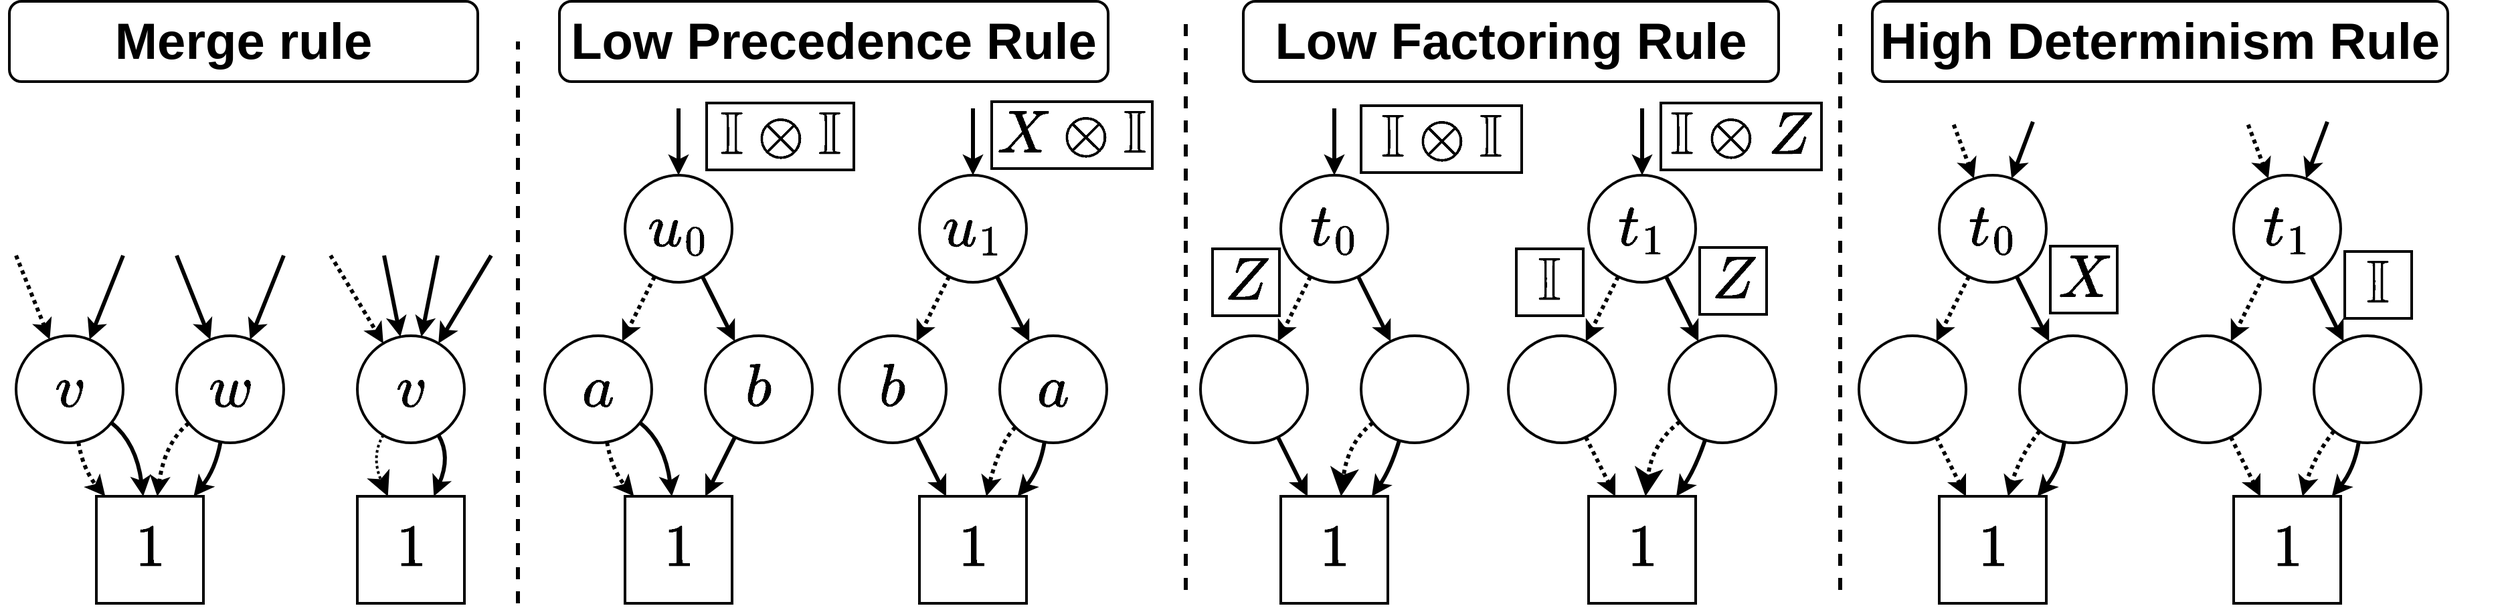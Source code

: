 <mxfile version="13.9.9" type="device"><diagram id="Waj3_uvZZ47DN5ZfRM8A" name="Page-1"><mxGraphModel dx="2258" dy="2475" grid="1" gridSize="10" guides="1" tooltips="1" connect="1" arrows="1" fold="1" page="1" pageScale="1" pageWidth="850" pageHeight="1100" math="1" shadow="0"><root><mxCell id="0"/><mxCell id="1" parent="0"/><mxCell id="x7DIn2-3k0zHtgWh8aDY-43" value="" style="endArrow=none;dashed=1;html=1;fontSize=24;strokeWidth=3;" parent="1" edge="1"><mxGeometry width="50" height="50" relative="1" as="geometry"><mxPoint x="468" y="440" as="sourcePoint"/><mxPoint x="468" y="20" as="targetPoint"/></mxGeometry></mxCell><mxCell id="x7DIn2-3k0zHtgWh8aDY-65" style="edgeStyle=none;rounded=0;orthogonalLoop=1;jettySize=auto;html=1;fontSize=24;strokeWidth=3;" parent="1" target="x7DIn2-3k0zHtgWh8aDY-73" edge="1"><mxGeometry relative="1" as="geometry"><mxPoint x="213" y="180" as="sourcePoint"/></mxGeometry></mxCell><mxCell id="x7DIn2-3k0zHtgWh8aDY-66" style="edgeStyle=none;rounded=0;orthogonalLoop=1;jettySize=auto;html=1;fontSize=24;strokeWidth=3;dashed=1;dashPattern=1 1;" parent="1" target="x7DIn2-3k0zHtgWh8aDY-71" edge="1"><mxGeometry relative="1" as="geometry"><mxPoint x="93" y="180" as="sourcePoint"/></mxGeometry></mxCell><mxCell id="x7DIn2-3k0zHtgWh8aDY-69" style="edgeStyle=none;orthogonalLoop=1;jettySize=auto;html=1;fontSize=24;strokeWidth=3;dashed=1;dashPattern=1 1;curved=1;" parent="1" source="x7DIn2-3k0zHtgWh8aDY-71" target="x7DIn2-3k0zHtgWh8aDY-74" edge="1"><mxGeometry relative="1" as="geometry"><Array as="points"><mxPoint x="143" y="340"/></Array></mxGeometry></mxCell><mxCell id="x7DIn2-3k0zHtgWh8aDY-70" style="edgeStyle=none;curved=1;orthogonalLoop=1;jettySize=auto;html=1;fontSize=12;strokeWidth=3;" parent="1" source="x7DIn2-3k0zHtgWh8aDY-71" target="x7DIn2-3k0zHtgWh8aDY-74" edge="1"><mxGeometry relative="1" as="geometry"><Array as="points"><mxPoint x="183" y="320"/></Array></mxGeometry></mxCell><mxCell id="yZ7ddbqcvKqyZKV3Qmj7-2" style="edgeStyle=none;curved=1;orthogonalLoop=1;jettySize=auto;html=1;startArrow=classic;startFill=1;endArrow=none;endFill=0;endSize=12;strokeWidth=3;fontSize=27;" parent="1" source="x7DIn2-3k0zHtgWh8aDY-71" edge="1"><mxGeometry relative="1" as="geometry"><mxPoint x="173" y="180" as="targetPoint"/></mxGeometry></mxCell><mxCell id="x7DIn2-3k0zHtgWh8aDY-71" value="$$v$$" style="ellipse;whiteSpace=wrap;html=1;aspect=fixed;strokeWidth=2;fontSize=38;" parent="1" vertex="1"><mxGeometry x="93" y="240" width="80" height="80" as="geometry"/></mxCell><mxCell id="x7DIn2-3k0zHtgWh8aDY-72" style="edgeStyle=none;orthogonalLoop=1;jettySize=auto;html=1;fontSize=24;strokeWidth=3;curved=1;" parent="1" source="x7DIn2-3k0zHtgWh8aDY-73" target="x7DIn2-3k0zHtgWh8aDY-74" edge="1"><mxGeometry relative="1" as="geometry"><Array as="points"><mxPoint x="242" y="340"/></Array></mxGeometry></mxCell><mxCell id="x7DIn2-3k0zHtgWh8aDY-89" style="edgeStyle=none;curved=1;orthogonalLoop=1;jettySize=auto;html=1;fontSize=24;startArrow=none;startFill=0;endArrow=classic;endFill=1;strokeWidth=3;dashed=1;dashPattern=1 1;" parent="1" source="x7DIn2-3k0zHtgWh8aDY-73" target="x7DIn2-3k0zHtgWh8aDY-74" edge="1"><mxGeometry relative="1" as="geometry"><Array as="points"><mxPoint x="204" y="320"/></Array></mxGeometry></mxCell><mxCell id="yZ7ddbqcvKqyZKV3Qmj7-3" style="edgeStyle=none;curved=1;orthogonalLoop=1;jettySize=auto;html=1;startArrow=classic;startFill=1;endArrow=none;endFill=0;endSize=12;strokeWidth=3;fontSize=27;" parent="1" source="x7DIn2-3k0zHtgWh8aDY-73" edge="1"><mxGeometry relative="1" as="geometry"><mxPoint x="293" y="180" as="targetPoint"/></mxGeometry></mxCell><mxCell id="x7DIn2-3k0zHtgWh8aDY-73" value="$$w$$" style="ellipse;whiteSpace=wrap;html=1;aspect=fixed;strokeWidth=2;fontSize=38;" parent="1" vertex="1"><mxGeometry x="213" y="240" width="80" height="80" as="geometry"/></mxCell><mxCell id="x7DIn2-3k0zHtgWh8aDY-74" value="$$1$$" style="rounded=0;whiteSpace=wrap;html=1;strokeWidth=2;fontSize=38;" parent="1" vertex="1"><mxGeometry x="153" y="360" width="80" height="80" as="geometry"/></mxCell><mxCell id="x7DIn2-3k0zHtgWh8aDY-75" style="edgeStyle=none;orthogonalLoop=1;jettySize=auto;html=1;fontSize=24;strokeWidth=3;curved=1;" parent="1" target="x7DIn2-3k0zHtgWh8aDY-80" edge="1"><mxGeometry relative="1" as="geometry"><mxPoint x="430.111" y="244.223" as="targetPoint"/><Array as="points"/><mxPoint x="368" y="180" as="sourcePoint"/></mxGeometry></mxCell><mxCell id="x7DIn2-3k0zHtgWh8aDY-76" style="edgeStyle=none;orthogonalLoop=1;jettySize=auto;html=1;fontSize=24;strokeWidth=3;dashed=1;dashPattern=1 1;curved=1;" parent="1" target="x7DIn2-3k0zHtgWh8aDY-80" edge="1"><mxGeometry relative="1" as="geometry"><Array as="points"/><mxPoint x="328" y="180" as="sourcePoint"/></mxGeometry></mxCell><mxCell id="x7DIn2-3k0zHtgWh8aDY-79" style="edgeStyle=none;orthogonalLoop=1;jettySize=auto;html=1;fontSize=24;strokeWidth=3;curved=1;" parent="1" source="x7DIn2-3k0zHtgWh8aDY-80" target="x7DIn2-3k0zHtgWh8aDY-84" edge="1"><mxGeometry relative="1" as="geometry"><Array as="points"><mxPoint x="418" y="330"/></Array></mxGeometry></mxCell><mxCell id="yZ7ddbqcvKqyZKV3Qmj7-1" style="orthogonalLoop=1;jettySize=auto;html=1;startArrow=none;startFill=0;endArrow=classic;endFill=1;endSize=12;strokeWidth=2;fontSize=27;dashed=1;dashPattern=1 1;curved=1;" parent="1" source="x7DIn2-3k0zHtgWh8aDY-80" target="x7DIn2-3k0zHtgWh8aDY-84" edge="1"><mxGeometry relative="1" as="geometry"><Array as="points"><mxPoint x="358" y="330"/></Array></mxGeometry></mxCell><mxCell id="yZ7ddbqcvKqyZKV3Qmj7-4" style="edgeStyle=none;curved=1;orthogonalLoop=1;jettySize=auto;html=1;startArrow=classic;startFill=1;endArrow=none;endFill=0;endSize=12;strokeWidth=3;fontSize=27;" parent="1" source="x7DIn2-3k0zHtgWh8aDY-80" edge="1"><mxGeometry relative="1" as="geometry"><mxPoint x="408" y="180" as="targetPoint"/></mxGeometry></mxCell><mxCell id="yZ7ddbqcvKqyZKV3Qmj7-5" style="edgeStyle=none;curved=1;orthogonalLoop=1;jettySize=auto;html=1;startArrow=classic;startFill=1;endArrow=none;endFill=0;endSize=12;strokeWidth=3;fontSize=27;" parent="1" source="x7DIn2-3k0zHtgWh8aDY-80" edge="1"><mxGeometry relative="1" as="geometry"><mxPoint x="448" y="180" as="targetPoint"/></mxGeometry></mxCell><mxCell id="x7DIn2-3k0zHtgWh8aDY-80" value="$$v$$" style="ellipse;whiteSpace=wrap;html=1;aspect=fixed;strokeWidth=2;fontSize=38;" parent="1" vertex="1"><mxGeometry x="348" y="240" width="80" height="80" as="geometry"/></mxCell><mxCell id="x7DIn2-3k0zHtgWh8aDY-84" value="$$1$$" style="rounded=0;whiteSpace=wrap;html=1;strokeWidth=2;fontSize=38;" parent="1" vertex="1"><mxGeometry x="348" y="360" width="80" height="80" as="geometry"/></mxCell><mxCell id="x7DIn2-3k0zHtgWh8aDY-87" value="&lt;font style=&quot;font-size: 38px&quot;&gt;Merge rule&lt;/font&gt;" style="rounded=1;whiteSpace=wrap;html=1;fontSize=24;strokeWidth=2;fontStyle=1" parent="1" vertex="1"><mxGeometry x="88" y="-10" width="350" height="60" as="geometry"/></mxCell><mxCell id="x7DIn2-3k0zHtgWh8aDY-88" value="" style="endArrow=none;dashed=1;html=1;fontSize=24;strokeWidth=3;" parent="1" edge="1"><mxGeometry width="50" height="50" relative="1" as="geometry"><mxPoint x="1456" y="430" as="sourcePoint"/><mxPoint x="1456" as="targetPoint"/></mxGeometry></mxCell><mxCell id="x7DIn2-3k0zHtgWh8aDY-62" value="&lt;font style=&quot;font-size: 38px&quot;&gt;High Determinism Rule&lt;/font&gt;" style="rounded=1;whiteSpace=wrap;html=1;fontSize=24;strokeWidth=2;fontStyle=1" parent="1" vertex="1"><mxGeometry x="1480" y="-10" width="430" height="60" as="geometry"/></mxCell><mxCell id="n55VhrqO6iK7f1bkqzdF-4" style="rounded=0;orthogonalLoop=1;jettySize=auto;html=1;startArrow=classic;startFill=1;endArrow=none;endFill=0;strokeWidth=3;dashed=1;dashPattern=1 1;" parent="1" source="x7DIn2-3k0zHtgWh8aDY-46" edge="1"><mxGeometry relative="1" as="geometry"><mxPoint x="1540" y="80" as="targetPoint"/></mxGeometry></mxCell><mxCell id="n55VhrqO6iK7f1bkqzdF-5" style="edgeStyle=none;rounded=0;orthogonalLoop=1;jettySize=auto;html=1;startArrow=classic;startFill=1;endArrow=none;endFill=0;strokeWidth=3;" parent="1" source="x7DIn2-3k0zHtgWh8aDY-46" edge="1"><mxGeometry relative="1" as="geometry"><mxPoint x="1600" y="80" as="targetPoint"/></mxGeometry></mxCell><mxCell id="n55VhrqO6iK7f1bkqzdF-6" style="edgeStyle=none;rounded=0;orthogonalLoop=1;jettySize=auto;html=1;startArrow=classic;startFill=1;endArrow=none;endFill=0;strokeWidth=3;dashed=1;dashPattern=1 1;" parent="1" source="x7DIn2-3k0zHtgWh8aDY-53" edge="1"><mxGeometry relative="1" as="geometry"><mxPoint x="1760" y="80" as="targetPoint"/></mxGeometry></mxCell><mxCell id="n55VhrqO6iK7f1bkqzdF-7" style="edgeStyle=none;rounded=0;orthogonalLoop=1;jettySize=auto;html=1;startArrow=classic;startFill=1;endArrow=none;endFill=0;strokeWidth=3;" parent="1" source="x7DIn2-3k0zHtgWh8aDY-53" edge="1"><mxGeometry relative="1" as="geometry"><mxPoint x="1820" y="80" as="targetPoint"/></mxGeometry></mxCell><mxCell id="x7DIn2-3k0zHtgWh8aDY-38" style="edgeStyle=none;curved=1;orthogonalLoop=1;jettySize=auto;html=1;fontSize=12;strokeWidth=3;startArrow=classic;startFill=1;endArrow=none;endFill=0;" parent="1" source="x7DIn2-3k0zHtgWh8aDY-7" edge="1"><mxGeometry x="488" y="10" as="geometry"><mxPoint x="588" y="70" as="targetPoint"/></mxGeometry></mxCell><mxCell id="x7DIn2-3k0zHtgWh8aDY-7" value="$$u_0$$" style="ellipse;whiteSpace=wrap;html=1;aspect=fixed;strokeWidth=2;fontSize=38;" parent="1" vertex="1"><mxGeometry x="548" y="120" width="80" height="80" as="geometry"/></mxCell><mxCell id="x7DIn2-3k0zHtgWh8aDY-8" value="$$a$$" style="ellipse;whiteSpace=wrap;html=1;aspect=fixed;strokeWidth=2;fontSize=38;" parent="1" vertex="1"><mxGeometry x="488" y="240" width="80" height="80" as="geometry"/></mxCell><mxCell id="x7DIn2-3k0zHtgWh8aDY-25" style="edgeStyle=none;rounded=0;orthogonalLoop=1;jettySize=auto;html=1;fontSize=24;strokeWidth=3;dashed=1;dashPattern=1 1;" parent="1" source="x7DIn2-3k0zHtgWh8aDY-7" target="x7DIn2-3k0zHtgWh8aDY-8" edge="1"><mxGeometry x="488" y="10" as="geometry"/></mxCell><mxCell id="x7DIn2-3k0zHtgWh8aDY-9" value="$$b$$" style="ellipse;whiteSpace=wrap;html=1;aspect=fixed;strokeWidth=2;fontSize=38;" parent="1" vertex="1"><mxGeometry x="608" y="240" width="80" height="80" as="geometry"/></mxCell><mxCell id="x7DIn2-3k0zHtgWh8aDY-22" style="edgeStyle=none;rounded=0;orthogonalLoop=1;jettySize=auto;html=1;fontSize=24;strokeWidth=3;" parent="1" source="x7DIn2-3k0zHtgWh8aDY-7" target="x7DIn2-3k0zHtgWh8aDY-9" edge="1"><mxGeometry x="488" y="10" as="geometry"/></mxCell><mxCell id="x7DIn2-3k0zHtgWh8aDY-23" value="$$1$$" style="rounded=0;whiteSpace=wrap;html=1;strokeWidth=2;fontSize=38;" parent="1" vertex="1"><mxGeometry x="548" y="360" width="80" height="80" as="geometry"/></mxCell><mxCell id="x7DIn2-3k0zHtgWh8aDY-26" style="edgeStyle=none;orthogonalLoop=1;jettySize=auto;html=1;fontSize=24;strokeWidth=3;dashed=1;dashPattern=1 1;curved=1;" parent="1" source="x7DIn2-3k0zHtgWh8aDY-8" target="x7DIn2-3k0zHtgWh8aDY-23" edge="1"><mxGeometry x="488" y="10" as="geometry"><Array as="points"><mxPoint x="538" y="340"/></Array></mxGeometry></mxCell><mxCell id="x7DIn2-3k0zHtgWh8aDY-36" style="edgeStyle=none;curved=1;orthogonalLoop=1;jettySize=auto;html=1;fontSize=12;strokeWidth=3;" parent="1" source="x7DIn2-3k0zHtgWh8aDY-8" target="x7DIn2-3k0zHtgWh8aDY-23" edge="1"><mxGeometry x="488" y="10" as="geometry"><Array as="points"><mxPoint x="578" y="320"/></Array></mxGeometry></mxCell><mxCell id="x7DIn2-3k0zHtgWh8aDY-24" style="edgeStyle=none;rounded=0;orthogonalLoop=1;jettySize=auto;html=1;fontSize=24;strokeWidth=3;" parent="1" source="x7DIn2-3k0zHtgWh8aDY-9" target="x7DIn2-3k0zHtgWh8aDY-23" edge="1"><mxGeometry x="488" y="10" as="geometry"/></mxCell><mxCell id="x7DIn2-3k0zHtgWh8aDY-39" style="edgeStyle=none;curved=1;orthogonalLoop=1;jettySize=auto;html=1;fontSize=12;startArrow=classic;startFill=1;endArrow=none;endFill=0;strokeWidth=3;" parent="1" source="x7DIn2-3k0zHtgWh8aDY-30" edge="1"><mxGeometry x="488" y="10" as="geometry"><mxPoint x="808" y="70" as="targetPoint"/></mxGeometry></mxCell><mxCell id="x7DIn2-3k0zHtgWh8aDY-30" value="$$u_1$$" style="ellipse;whiteSpace=wrap;html=1;aspect=fixed;strokeWidth=2;fontSize=38;" parent="1" vertex="1"><mxGeometry x="768" y="120" width="80" height="80" as="geometry"/></mxCell><mxCell id="x7DIn2-3k0zHtgWh8aDY-32" value="$$b$$" style="ellipse;whiteSpace=wrap;html=1;aspect=fixed;strokeWidth=2;fontSize=38;" parent="1" vertex="1"><mxGeometry x="708" y="240" width="80" height="80" as="geometry"/></mxCell><mxCell id="x7DIn2-3k0zHtgWh8aDY-29" style="edgeStyle=none;rounded=0;orthogonalLoop=1;jettySize=auto;html=1;fontSize=24;strokeWidth=3;dashed=1;dashPattern=1 1;" parent="1" source="x7DIn2-3k0zHtgWh8aDY-30" target="x7DIn2-3k0zHtgWh8aDY-32" edge="1"><mxGeometry x="488" y="10" as="geometry"/></mxCell><mxCell id="x7DIn2-3k0zHtgWh8aDY-34" value="$$a$$" style="ellipse;whiteSpace=wrap;html=1;aspect=fixed;strokeWidth=2;fontSize=38;" parent="1" vertex="1"><mxGeometry x="828" y="240" width="80" height="80" as="geometry"/></mxCell><mxCell id="x7DIn2-3k0zHtgWh8aDY-28" style="edgeStyle=none;rounded=0;orthogonalLoop=1;jettySize=auto;html=1;fontSize=24;strokeWidth=3;" parent="1" source="x7DIn2-3k0zHtgWh8aDY-30" target="x7DIn2-3k0zHtgWh8aDY-34" edge="1"><mxGeometry x="488" y="10" as="geometry"/></mxCell><mxCell id="x7DIn2-3k0zHtgWh8aDY-35" value="$$1$$" style="rounded=0;whiteSpace=wrap;html=1;strokeWidth=2;fontSize=38;" parent="1" vertex="1"><mxGeometry x="768" y="360" width="80" height="80" as="geometry"/></mxCell><mxCell id="x7DIn2-3k0zHtgWh8aDY-31" style="edgeStyle=none;rounded=0;orthogonalLoop=1;jettySize=auto;html=1;fontSize=24;strokeWidth=3;" parent="1" source="x7DIn2-3k0zHtgWh8aDY-32" target="x7DIn2-3k0zHtgWh8aDY-35" edge="1"><mxGeometry x="488" y="10" as="geometry"/></mxCell><mxCell id="x7DIn2-3k0zHtgWh8aDY-33" style="edgeStyle=none;orthogonalLoop=1;jettySize=auto;html=1;fontSize=24;strokeWidth=3;curved=1;" parent="1" source="x7DIn2-3k0zHtgWh8aDY-34" target="x7DIn2-3k0zHtgWh8aDY-35" edge="1"><mxGeometry x="488" y="10" as="geometry"><Array as="points"><mxPoint x="858" y="340"/></Array></mxGeometry></mxCell><mxCell id="x7DIn2-3k0zHtgWh8aDY-37" style="edgeStyle=none;curved=1;orthogonalLoop=1;jettySize=auto;html=1;fontSize=12;strokeWidth=3;dashed=1;dashPattern=1 1;" parent="1" source="x7DIn2-3k0zHtgWh8aDY-34" target="x7DIn2-3k0zHtgWh8aDY-35" edge="1"><mxGeometry x="488" y="10" as="geometry"><Array as="points"><mxPoint x="828" y="320"/></Array></mxGeometry></mxCell><mxCell id="x7DIn2-3k0zHtgWh8aDY-40" value="&lt;font style=&quot;font-size: 38px&quot;&gt;$$\mathbb I\otimes \mathbb I$$&lt;/font&gt;" style="rounded=0;whiteSpace=wrap;html=1;fontSize=24;strokeWidth=2;" parent="1" vertex="1"><mxGeometry x="609" y="66" width="110" height="50" as="geometry"/></mxCell><mxCell id="x7DIn2-3k0zHtgWh8aDY-41" value="&lt;font style=&quot;font-size: 38px&quot;&gt;$$X\otimes \mathbb I$$&lt;/font&gt;" style="rounded=0;whiteSpace=wrap;html=1;fontSize=24;strokeWidth=2;" parent="1" vertex="1"><mxGeometry x="822" y="65" width="120" height="50" as="geometry"/></mxCell><mxCell id="x7DIn2-3k0zHtgWh8aDY-42" value="&lt;font style=&quot;font-size: 38px&quot;&gt;Low Precedence Rule&lt;/font&gt;" style="rounded=1;whiteSpace=wrap;html=1;fontSize=24;strokeWidth=2;fontStyle=1" parent="1" vertex="1"><mxGeometry x="499" y="-10" width="410" height="60" as="geometry"/></mxCell><mxCell id="yZ7ddbqcvKqyZKV3Qmj7-29" style="edgeStyle=none;curved=1;orthogonalLoop=1;jettySize=auto;html=1;startArrow=classic;startFill=1;endArrow=none;endFill=0;endSize=12;strokeWidth=3;fontSize=24;" parent="1" source="yZ7ddbqcvKqyZKV3Qmj7-8" edge="1"><mxGeometry x="978" y="10" as="geometry"><mxPoint x="1078" y="70.0" as="targetPoint"/></mxGeometry></mxCell><mxCell id="yZ7ddbqcvKqyZKV3Qmj7-8" value="$$t_0$$" style="ellipse;whiteSpace=wrap;html=1;aspect=fixed;strokeWidth=2;fontSize=38;" parent="1" vertex="1"><mxGeometry x="1038" y="120" width="80" height="80" as="geometry"/></mxCell><mxCell id="yZ7ddbqcvKqyZKV3Qmj7-10" value="" style="ellipse;whiteSpace=wrap;html=1;aspect=fixed;strokeWidth=2;" parent="1" vertex="1"><mxGeometry x="978" y="240" width="80" height="80" as="geometry"/></mxCell><mxCell id="yZ7ddbqcvKqyZKV3Qmj7-6" style="rounded=0;orthogonalLoop=1;jettySize=auto;html=1;fontSize=24;dashed=1;strokeWidth=3;dashPattern=1 1;" parent="1" source="yZ7ddbqcvKqyZKV3Qmj7-8" target="yZ7ddbqcvKqyZKV3Qmj7-10" edge="1"><mxGeometry x="978" y="10" as="geometry"/></mxCell><mxCell id="yZ7ddbqcvKqyZKV3Qmj7-12" value="" style="ellipse;whiteSpace=wrap;html=1;aspect=fixed;strokeWidth=2;" parent="1" vertex="1"><mxGeometry x="1098" y="240" width="80" height="80" as="geometry"/></mxCell><mxCell id="yZ7ddbqcvKqyZKV3Qmj7-7" style="edgeStyle=none;rounded=0;orthogonalLoop=1;jettySize=auto;html=1;fontSize=24;strokeWidth=3;" parent="1" source="yZ7ddbqcvKqyZKV3Qmj7-8" target="yZ7ddbqcvKqyZKV3Qmj7-12" edge="1"><mxGeometry x="978" y="10" as="geometry"/></mxCell><mxCell id="yZ7ddbqcvKqyZKV3Qmj7-30" style="edgeStyle=none;curved=1;orthogonalLoop=1;jettySize=auto;html=1;startArrow=classic;startFill=1;endArrow=none;endFill=0;endSize=12;strokeWidth=3;fontSize=24;" parent="1" source="yZ7ddbqcvKqyZKV3Qmj7-15" edge="1"><mxGeometry x="948" y="10" as="geometry"><mxPoint x="1308" y="70.0" as="targetPoint"/></mxGeometry></mxCell><mxCell id="yZ7ddbqcvKqyZKV3Qmj7-15" value="$$t_1$$" style="ellipse;whiteSpace=wrap;html=1;aspect=fixed;strokeWidth=2;fontSize=38;" parent="1" vertex="1"><mxGeometry x="1268" y="120" width="80" height="80" as="geometry"/></mxCell><mxCell id="yZ7ddbqcvKqyZKV3Qmj7-17" value="" style="ellipse;whiteSpace=wrap;html=1;aspect=fixed;strokeWidth=2;" parent="1" vertex="1"><mxGeometry x="1208" y="240" width="80" height="80" as="geometry"/></mxCell><mxCell id="yZ7ddbqcvKqyZKV3Qmj7-13" style="edgeStyle=none;rounded=0;orthogonalLoop=1;jettySize=auto;html=1;dashed=1;dashPattern=1 1;fontSize=24;strokeWidth=3;" parent="1" source="yZ7ddbqcvKqyZKV3Qmj7-15" target="yZ7ddbqcvKqyZKV3Qmj7-17" edge="1"><mxGeometry x="948" y="10" as="geometry"/></mxCell><mxCell id="yZ7ddbqcvKqyZKV3Qmj7-20" value="$$1$$" style="rounded=0;whiteSpace=wrap;html=1;strokeWidth=2;fontSize=38;" parent="1" vertex="1"><mxGeometry x="1038" y="360" width="80" height="80" as="geometry"/></mxCell><mxCell id="yZ7ddbqcvKqyZKV3Qmj7-9" style="edgeStyle=none;rounded=0;orthogonalLoop=1;jettySize=auto;html=1;fontSize=24;strokeWidth=3;" parent="1" source="yZ7ddbqcvKqyZKV3Qmj7-10" target="yZ7ddbqcvKqyZKV3Qmj7-20" edge="1"><mxGeometry x="978" y="10" as="geometry"/></mxCell><mxCell id="yZ7ddbqcvKqyZKV3Qmj7-11" style="edgeStyle=none;orthogonalLoop=1;jettySize=auto;html=1;fontSize=24;strokeWidth=3;curved=1;" parent="1" source="yZ7ddbqcvKqyZKV3Qmj7-12" target="yZ7ddbqcvKqyZKV3Qmj7-20" edge="1"><mxGeometry x="978" y="10" as="geometry"><Array as="points"><mxPoint x="1120" y="340"/></Array></mxGeometry></mxCell><mxCell id="yZ7ddbqcvKqyZKV3Qmj7-33" style="edgeStyle=none;curved=1;orthogonalLoop=1;jettySize=auto;html=1;startArrow=none;startFill=0;endArrow=classic;endFill=1;endSize=12;strokeWidth=3;fontSize=24;dashed=1;dashPattern=1 1;" parent="1" source="yZ7ddbqcvKqyZKV3Qmj7-12" target="yZ7ddbqcvKqyZKV3Qmj7-20" edge="1"><mxGeometry x="978" y="10" as="geometry"><Array as="points"><mxPoint x="1088" y="320"/></Array></mxGeometry></mxCell><mxCell id="yZ7ddbqcvKqyZKV3Qmj7-22" value="$$1$$" style="rounded=0;whiteSpace=wrap;html=1;strokeWidth=2;fontSize=38;" parent="1" vertex="1"><mxGeometry x="1268" y="360" width="80" height="80" as="geometry"/></mxCell><mxCell id="yZ7ddbqcvKqyZKV3Qmj7-16" style="edgeStyle=none;rounded=0;orthogonalLoop=1;jettySize=auto;html=1;dashed=1;dashPattern=1 1;fontSize=24;strokeWidth=3;" parent="1" source="yZ7ddbqcvKqyZKV3Qmj7-17" target="yZ7ddbqcvKqyZKV3Qmj7-22" edge="1"><mxGeometry x="948" y="10" as="geometry"/></mxCell><mxCell id="yZ7ddbqcvKqyZKV3Qmj7-23" value="&lt;font style=&quot;font-size: 38px&quot;&gt;$$\mathbb I$$&lt;/font&gt;" style="rounded=0;whiteSpace=wrap;html=1;fontSize=24;strokeWidth=2;" parent="1" vertex="1"><mxGeometry x="1214" y="175" width="50" height="50" as="geometry"/></mxCell><mxCell id="yZ7ddbqcvKqyZKV3Qmj7-24" value="&lt;font style=&quot;font-size: 38px&quot;&gt;Low Factoring Rule&lt;/font&gt;" style="rounded=1;whiteSpace=wrap;html=1;fontSize=24;strokeWidth=2;fontStyle=1" parent="1" vertex="1"><mxGeometry x="1010" y="-10" width="400" height="60" as="geometry"/></mxCell><mxCell id="yZ7ddbqcvKqyZKV3Qmj7-27" style="edgeStyle=none;curved=1;orthogonalLoop=1;jettySize=auto;html=1;exitX=0;exitY=0.75;exitDx=0;exitDy=0;startArrow=classic;startFill=1;endArrow=none;endFill=0;endSize=12;strokeWidth=3;fontSize=24;" parent="1" source="yZ7ddbqcvKqyZKV3Qmj7-20" target="yZ7ddbqcvKqyZKV3Qmj7-20" edge="1"><mxGeometry x="978" y="10" as="geometry"/></mxCell><mxCell id="yZ7ddbqcvKqyZKV3Qmj7-28" value="&lt;font style=&quot;font-size: 38px&quot;&gt;$$Z$$&lt;/font&gt;" style="rounded=0;whiteSpace=wrap;html=1;fontSize=24;strokeWidth=2;" parent="1" vertex="1"><mxGeometry x="987" y="175" width="50" height="50" as="geometry"/></mxCell><mxCell id="yZ7ddbqcvKqyZKV3Qmj7-31" value="&lt;font style=&quot;font-size: 38px&quot;&gt;$$\mathbb I\otimes \mathbb I$$&lt;/font&gt;" style="rounded=0;whiteSpace=wrap;html=1;fontSize=24;strokeWidth=2;" parent="1" vertex="1"><mxGeometry x="1098" y="68" width="120" height="50" as="geometry"/></mxCell><mxCell id="yZ7ddbqcvKqyZKV3Qmj7-32" value="&lt;font style=&quot;font-size: 38px&quot;&gt;$$\mathbb I\otimes Z$$&lt;/font&gt;" style="rounded=0;whiteSpace=wrap;html=1;fontSize=24;strokeWidth=2;" parent="1" vertex="1"><mxGeometry x="1322" y="66" width="120" height="50" as="geometry"/></mxCell><mxCell id="yZ7ddbqcvKqyZKV3Qmj7-34" style="edgeStyle=none;orthogonalLoop=1;jettySize=auto;html=1;fontSize=24;strokeWidth=3;curved=1;" parent="1" source="yZ7ddbqcvKqyZKV3Qmj7-36" edge="1"><mxGeometry x="948" y="10" as="geometry"><mxPoint x="1333.5" y="360" as="targetPoint"/><Array as="points"><mxPoint x="1347.5" y="340"/></Array></mxGeometry></mxCell><mxCell id="yZ7ddbqcvKqyZKV3Qmj7-35" style="edgeStyle=none;curved=1;orthogonalLoop=1;jettySize=auto;html=1;startArrow=none;startFill=0;endArrow=classic;endFill=1;endSize=12;strokeWidth=3;fontSize=24;dashed=1;dashPattern=1 1;" parent="1" source="yZ7ddbqcvKqyZKV3Qmj7-36" edge="1"><mxGeometry x="948" y="10" as="geometry"><mxPoint x="1310.5" y="360" as="targetPoint"/><Array as="points"><mxPoint x="1315.5" y="320"/></Array></mxGeometry></mxCell><mxCell id="yZ7ddbqcvKqyZKV3Qmj7-36" value="" style="ellipse;whiteSpace=wrap;html=1;aspect=fixed;strokeWidth=2;" parent="1" vertex="1"><mxGeometry x="1328" y="240" width="80" height="80" as="geometry"/></mxCell><mxCell id="yZ7ddbqcvKqyZKV3Qmj7-14" style="edgeStyle=none;rounded=0;orthogonalLoop=1;jettySize=auto;html=1;fontSize=24;strokeWidth=3;" parent="1" source="yZ7ddbqcvKqyZKV3Qmj7-15" target="yZ7ddbqcvKqyZKV3Qmj7-36" edge="1"><mxGeometry x="948" y="10" as="geometry"><mxPoint x="1350.111" y="244.223" as="targetPoint"/></mxGeometry></mxCell><mxCell id="n55VhrqO6iK7f1bkqzdF-8" value="&lt;font style=&quot;font-size: 38px&quot;&gt;$$Z$$&lt;/font&gt;" style="rounded=0;whiteSpace=wrap;html=1;fontSize=24;strokeWidth=2;" parent="1" vertex="1"><mxGeometry x="1351" y="174" width="50" height="50" as="geometry"/></mxCell><mxCell id="x7DIn2-3k0zHtgWh8aDY-46" value="$$t_0$$" style="ellipse;whiteSpace=wrap;html=1;aspect=fixed;strokeWidth=2;fontSize=38;" parent="1" vertex="1"><mxGeometry x="1530" y="120" width="80" height="80" as="geometry"/></mxCell><mxCell id="x7DIn2-3k0zHtgWh8aDY-48" value="" style="ellipse;whiteSpace=wrap;html=1;aspect=fixed;strokeWidth=2;" parent="1" vertex="1"><mxGeometry x="1470" y="240" width="80" height="80" as="geometry"/></mxCell><mxCell id="x7DIn2-3k0zHtgWh8aDY-44" style="rounded=0;orthogonalLoop=1;jettySize=auto;html=1;fontSize=24;dashed=1;strokeWidth=3;dashPattern=1 1;" parent="1" source="x7DIn2-3k0zHtgWh8aDY-46" target="x7DIn2-3k0zHtgWh8aDY-48" edge="1"><mxGeometry x="1470" y="60" as="geometry"/></mxCell><mxCell id="vaM_ZFIYFW_bFV0ysiD4-4" style="edgeStyle=none;curved=1;orthogonalLoop=1;jettySize=auto;html=1;dashed=1;dashPattern=1 1;strokeWidth=3;" parent="1" source="x7DIn2-3k0zHtgWh8aDY-50" target="x7DIn2-3k0zHtgWh8aDY-58" edge="1"><mxGeometry x="1470" y="60" as="geometry"><Array as="points"><mxPoint x="1590" y="330"/></Array></mxGeometry></mxCell><mxCell id="x7DIn2-3k0zHtgWh8aDY-50" value="" style="ellipse;whiteSpace=wrap;html=1;aspect=fixed;strokeWidth=2;" parent="1" vertex="1"><mxGeometry x="1590" y="240" width="80" height="80" as="geometry"/></mxCell><mxCell id="x7DIn2-3k0zHtgWh8aDY-45" style="edgeStyle=none;rounded=0;orthogonalLoop=1;jettySize=auto;html=1;fontSize=24;strokeWidth=3;" parent="1" source="x7DIn2-3k0zHtgWh8aDY-46" target="x7DIn2-3k0zHtgWh8aDY-50" edge="1"><mxGeometry x="1470" y="60" as="geometry"/></mxCell><mxCell id="x7DIn2-3k0zHtgWh8aDY-53" value="$$t_1$$" style="ellipse;whiteSpace=wrap;html=1;aspect=fixed;strokeWidth=2;fontSize=38;" parent="1" vertex="1"><mxGeometry x="1750" y="120" width="80" height="80" as="geometry"/></mxCell><mxCell id="x7DIn2-3k0zHtgWh8aDY-55" value="" style="ellipse;whiteSpace=wrap;html=1;aspect=fixed;strokeWidth=2;" parent="1" vertex="1"><mxGeometry x="1690" y="240" width="80" height="80" as="geometry"/></mxCell><mxCell id="x7DIn2-3k0zHtgWh8aDY-51" style="edgeStyle=none;rounded=0;orthogonalLoop=1;jettySize=auto;html=1;dashed=1;dashPattern=1 1;fontSize=24;strokeWidth=3;" parent="1" source="x7DIn2-3k0zHtgWh8aDY-53" target="x7DIn2-3k0zHtgWh8aDY-55" edge="1"><mxGeometry x="1430" y="60" as="geometry"/></mxCell><mxCell id="vaM_ZFIYFW_bFV0ysiD4-3" style="edgeStyle=none;curved=1;orthogonalLoop=1;jettySize=auto;html=1;dashed=1;dashPattern=1 1;strokeWidth=3;" parent="1" source="x7DIn2-3k0zHtgWh8aDY-57" target="x7DIn2-3k0zHtgWh8aDY-60" edge="1"><mxGeometry x="1430" y="60" as="geometry"><Array as="points"><mxPoint x="1810" y="330"/></Array></mxGeometry></mxCell><mxCell id="x7DIn2-3k0zHtgWh8aDY-57" value="" style="ellipse;whiteSpace=wrap;html=1;aspect=fixed;strokeWidth=2;" parent="1" vertex="1"><mxGeometry x="1810" y="240" width="80" height="80" as="geometry"/></mxCell><mxCell id="x7DIn2-3k0zHtgWh8aDY-52" style="edgeStyle=none;rounded=0;orthogonalLoop=1;jettySize=auto;html=1;fontSize=24;strokeWidth=3;" parent="1" source="x7DIn2-3k0zHtgWh8aDY-53" target="x7DIn2-3k0zHtgWh8aDY-57" edge="1"><mxGeometry x="1430" y="60" as="geometry"/></mxCell><mxCell id="x7DIn2-3k0zHtgWh8aDY-58" value="$$1$$" style="rounded=0;whiteSpace=wrap;html=1;strokeWidth=2;fontSize=38;" parent="1" vertex="1"><mxGeometry x="1530" y="360" width="80" height="80" as="geometry"/></mxCell><mxCell id="x7DIn2-3k0zHtgWh8aDY-47" style="edgeStyle=none;rounded=0;orthogonalLoop=1;jettySize=auto;html=1;dashed=1;dashPattern=1 1;fontSize=24;strokeWidth=3;" parent="1" source="x7DIn2-3k0zHtgWh8aDY-48" target="x7DIn2-3k0zHtgWh8aDY-58" edge="1"><mxGeometry x="1470" y="60" as="geometry"/></mxCell><mxCell id="x7DIn2-3k0zHtgWh8aDY-49" style="edgeStyle=none;orthogonalLoop=1;jettySize=auto;html=1;fontSize=24;strokeWidth=3;curved=1;" parent="1" source="x7DIn2-3k0zHtgWh8aDY-50" target="x7DIn2-3k0zHtgWh8aDY-58" edge="1"><mxGeometry x="1470" y="60" as="geometry"><Array as="points"><mxPoint x="1620" y="340"/></Array></mxGeometry></mxCell><mxCell id="x7DIn2-3k0zHtgWh8aDY-59" value="&lt;font style=&quot;font-size: 38px&quot;&gt;$$X$$&lt;/font&gt;" style="rounded=0;whiteSpace=wrap;html=1;fontSize=24;strokeWidth=2;" parent="1" vertex="1"><mxGeometry x="1613" y="173" width="50" height="50" as="geometry"/></mxCell><mxCell id="x7DIn2-3k0zHtgWh8aDY-60" value="$$1$$" style="rounded=0;whiteSpace=wrap;html=1;strokeWidth=2;fontSize=38;" parent="1" vertex="1"><mxGeometry x="1750" y="360" width="80" height="80" as="geometry"/></mxCell><mxCell id="x7DIn2-3k0zHtgWh8aDY-54" style="edgeStyle=none;rounded=0;orthogonalLoop=1;jettySize=auto;html=1;dashed=1;dashPattern=1 1;fontSize=24;strokeWidth=3;" parent="1" source="x7DIn2-3k0zHtgWh8aDY-55" target="x7DIn2-3k0zHtgWh8aDY-60" edge="1"><mxGeometry x="1430" y="60" as="geometry"/></mxCell><mxCell id="x7DIn2-3k0zHtgWh8aDY-56" style="edgeStyle=none;orthogonalLoop=1;jettySize=auto;html=1;fontSize=24;strokeWidth=3;curved=1;" parent="1" source="x7DIn2-3k0zHtgWh8aDY-57" target="x7DIn2-3k0zHtgWh8aDY-60" edge="1"><mxGeometry x="1430" y="60" as="geometry"><Array as="points"><mxPoint x="1840" y="340"/></Array></mxGeometry></mxCell><mxCell id="x7DIn2-3k0zHtgWh8aDY-64" value="&lt;font style=&quot;font-size: 38px&quot;&gt;$$\mathbb I$$&lt;/font&gt;" style="rounded=0;whiteSpace=wrap;html=1;fontSize=24;strokeWidth=2;" parent="1" vertex="1"><mxGeometry x="1833" y="177" width="50" height="50" as="geometry"/></mxCell><mxCell id="VFeBHlMcgAAGxVPViUss-1" value="" style="endArrow=none;dashed=1;html=1;fontSize=24;strokeWidth=3;" parent="1" edge="1"><mxGeometry width="50" height="50" relative="1" as="geometry"><mxPoint x="967" y="430" as="sourcePoint"/><mxPoint x="967" as="targetPoint"/></mxGeometry></mxCell></root></mxGraphModel></diagram></mxfile>